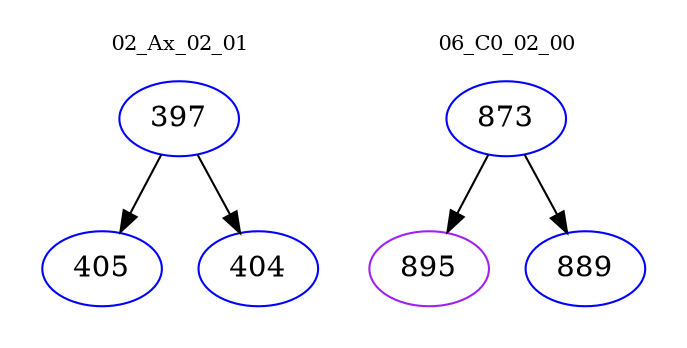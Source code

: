 digraph{
subgraph cluster_0 {
color = white
label = "02_Ax_02_01";
fontsize=10;
T0_397 [label="397", color="blue"]
T0_397 -> T0_405 [color="black"]
T0_405 [label="405", color="blue"]
T0_397 -> T0_404 [color="black"]
T0_404 [label="404", color="blue"]
}
subgraph cluster_1 {
color = white
label = "06_C0_02_00";
fontsize=10;
T1_873 [label="873", color="blue"]
T1_873 -> T1_895 [color="black"]
T1_895 [label="895", color="purple"]
T1_873 -> T1_889 [color="black"]
T1_889 [label="889", color="blue"]
}
}
